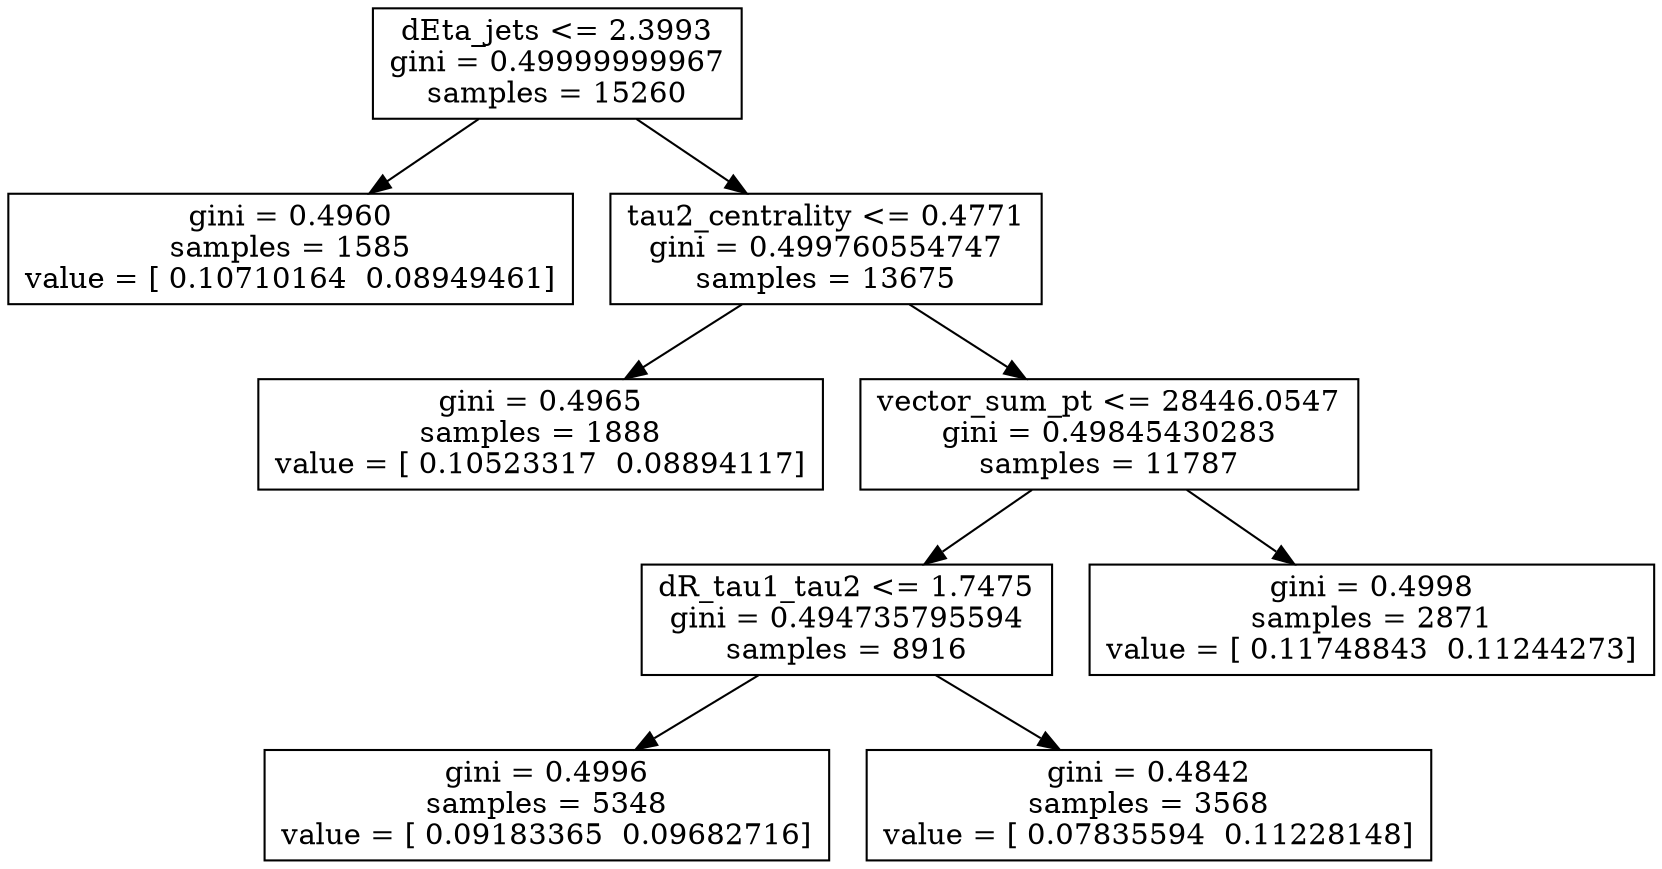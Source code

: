 digraph Tree {
0 [label="dEta_jets <= 2.3993\ngini = 0.49999999967\nsamples = 15260", shape="box"] ;
1 [label="gini = 0.4960\nsamples = 1585\nvalue = [ 0.10710164  0.08949461]", shape="box"] ;
0 -> 1 ;
2 [label="tau2_centrality <= 0.4771\ngini = 0.499760554747\nsamples = 13675", shape="box"] ;
0 -> 2 ;
3 [label="gini = 0.4965\nsamples = 1888\nvalue = [ 0.10523317  0.08894117]", shape="box"] ;
2 -> 3 ;
4 [label="vector_sum_pt <= 28446.0547\ngini = 0.49845430283\nsamples = 11787", shape="box"] ;
2 -> 4 ;
5 [label="dR_tau1_tau2 <= 1.7475\ngini = 0.494735795594\nsamples = 8916", shape="box"] ;
4 -> 5 ;
6 [label="gini = 0.4996\nsamples = 5348\nvalue = [ 0.09183365  0.09682716]", shape="box"] ;
5 -> 6 ;
7 [label="gini = 0.4842\nsamples = 3568\nvalue = [ 0.07835594  0.11228148]", shape="box"] ;
5 -> 7 ;
8 [label="gini = 0.4998\nsamples = 2871\nvalue = [ 0.11748843  0.11244273]", shape="box"] ;
4 -> 8 ;
}